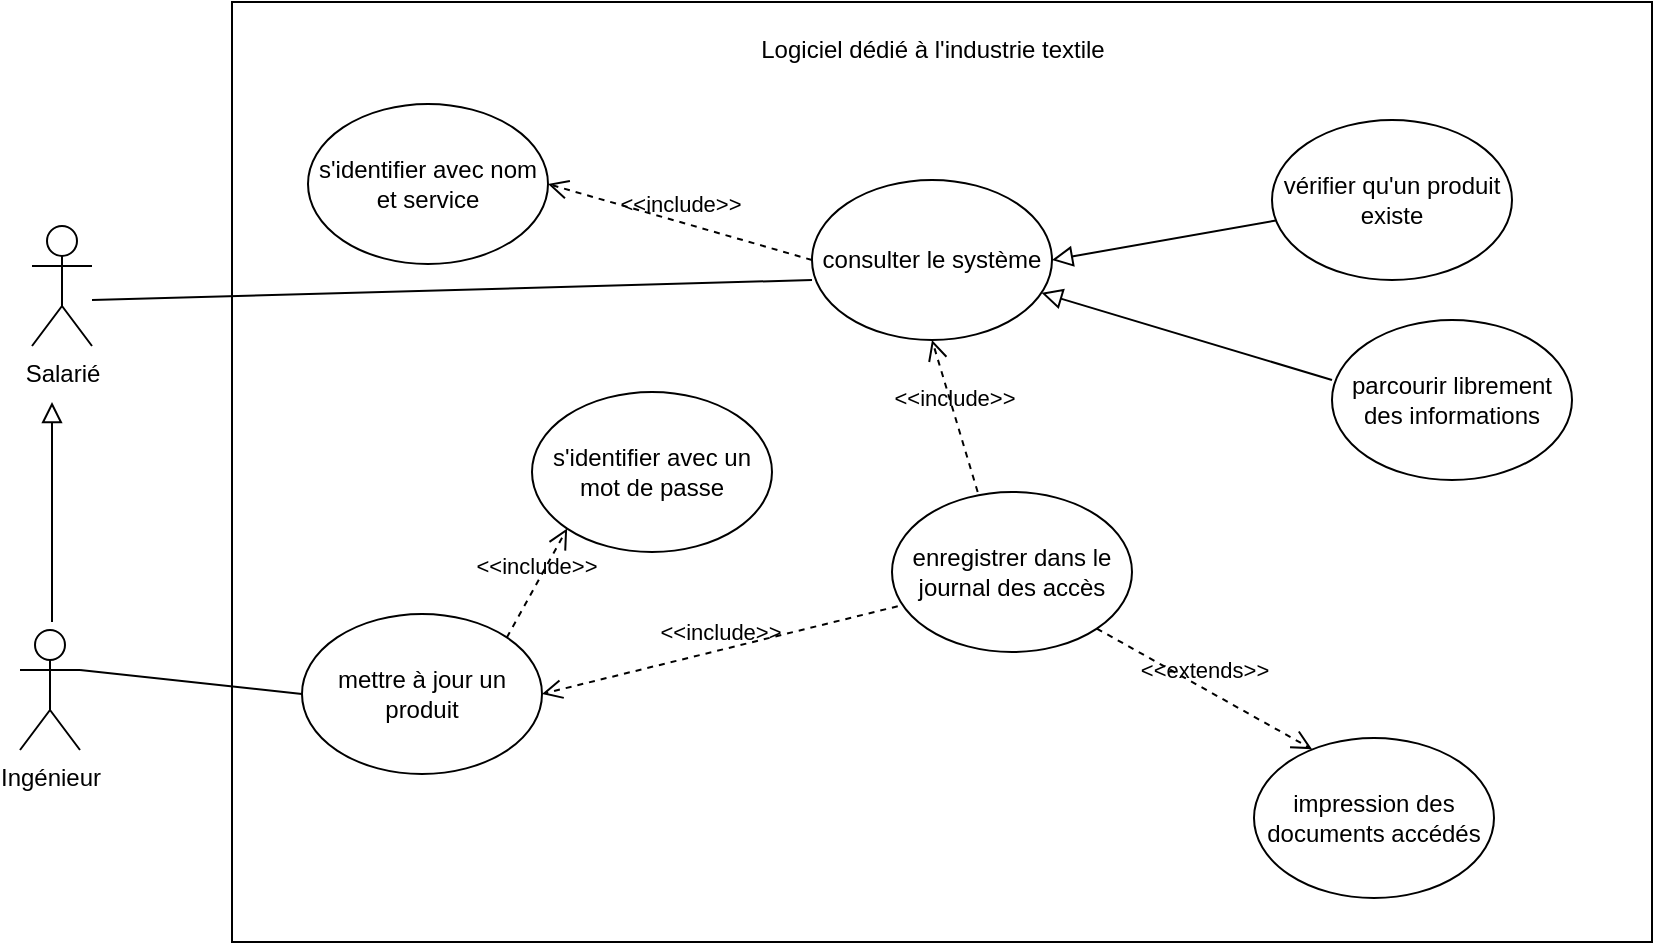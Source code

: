 <mxfile version="15.5.5" type="github">
  <diagram id="yNoFTsAn39vmrBhyO2Z6" name="Page-1">
    <mxGraphModel dx="1357" dy="664" grid="1" gridSize="10" guides="1" tooltips="1" connect="1" arrows="1" fold="1" page="1" pageScale="1" pageWidth="827" pageHeight="1169" math="0" shadow="0">
      <root>
        <mxCell id="0" />
        <mxCell id="1" parent="0" />
        <mxCell id="JfY9R7hhSeFoNyV27G2a-1" value="" style="rounded=0;whiteSpace=wrap;html=1;" vertex="1" parent="1">
          <mxGeometry x="250" y="71" width="710" height="470" as="geometry" />
        </mxCell>
        <mxCell id="JfY9R7hhSeFoNyV27G2a-2" value="Logiciel dédié à l&#39;industrie textile" style="text;html=1;strokeColor=none;fillColor=none;align=center;verticalAlign=middle;whiteSpace=wrap;rounded=0;" vertex="1" parent="1">
          <mxGeometry x="507.5" y="80" width="185" height="30" as="geometry" />
        </mxCell>
        <mxCell id="JfY9R7hhSeFoNyV27G2a-3" value="Salarié" style="shape=umlActor;verticalLabelPosition=bottom;verticalAlign=top;html=1;outlineConnect=0;" vertex="1" parent="1">
          <mxGeometry x="150" y="183" width="30" height="60" as="geometry" />
        </mxCell>
        <mxCell id="JfY9R7hhSeFoNyV27G2a-4" value="consulter le système" style="ellipse;whiteSpace=wrap;html=1;" vertex="1" parent="1">
          <mxGeometry x="540" y="160" width="120" height="80" as="geometry" />
        </mxCell>
        <mxCell id="JfY9R7hhSeFoNyV27G2a-5" value="vérifier qu&#39;un produit existe" style="ellipse;whiteSpace=wrap;html=1;" vertex="1" parent="1">
          <mxGeometry x="770" y="130" width="120" height="80" as="geometry" />
        </mxCell>
        <mxCell id="JfY9R7hhSeFoNyV27G2a-7" value="parcourir librement des informations" style="ellipse;whiteSpace=wrap;html=1;" vertex="1" parent="1">
          <mxGeometry x="800" y="230" width="120" height="80" as="geometry" />
        </mxCell>
        <mxCell id="JfY9R7hhSeFoNyV27G2a-8" value="s&#39;identifier avec nom et service" style="ellipse;whiteSpace=wrap;html=1;" vertex="1" parent="1">
          <mxGeometry x="288" y="122" width="120" height="80" as="geometry" />
        </mxCell>
        <mxCell id="JfY9R7hhSeFoNyV27G2a-9" value="&amp;lt;&amp;lt;include&amp;gt;&amp;gt;" style="endArrow=open;startArrow=none;endFill=0;startFill=0;endSize=8;html=1;verticalAlign=bottom;dashed=1;labelBackgroundColor=none;rounded=0;entryX=1;entryY=0.5;entryDx=0;entryDy=0;exitX=0;exitY=0.5;exitDx=0;exitDy=0;" edge="1" parent="1" source="JfY9R7hhSeFoNyV27G2a-4" target="JfY9R7hhSeFoNyV27G2a-8">
          <mxGeometry width="160" relative="1" as="geometry">
            <mxPoint x="290" y="310" as="sourcePoint" />
            <mxPoint x="450" y="310" as="targetPoint" />
          </mxGeometry>
        </mxCell>
        <mxCell id="JfY9R7hhSeFoNyV27G2a-11" value="" style="endArrow=none;startArrow=none;endFill=0;startFill=0;endSize=8;html=1;verticalAlign=bottom;labelBackgroundColor=none;strokeWidth=1;rounded=0;" edge="1" parent="1">
          <mxGeometry width="160" relative="1" as="geometry">
            <mxPoint x="180" y="220" as="sourcePoint" />
            <mxPoint x="540" y="210" as="targetPoint" />
          </mxGeometry>
        </mxCell>
        <mxCell id="JfY9R7hhSeFoNyV27G2a-14" value="" style="endArrow=block;startArrow=none;endFill=0;startFill=0;endSize=8;html=1;verticalAlign=bottom;labelBackgroundColor=none;strokeWidth=1;rounded=0;" edge="1" parent="1" target="JfY9R7hhSeFoNyV27G2a-4">
          <mxGeometry width="160" relative="1" as="geometry">
            <mxPoint x="800" y="260" as="sourcePoint" />
            <mxPoint x="570" y="370" as="targetPoint" />
          </mxGeometry>
        </mxCell>
        <mxCell id="JfY9R7hhSeFoNyV27G2a-15" value="" style="endArrow=block;startArrow=none;endFill=0;startFill=0;endSize=8;html=1;verticalAlign=bottom;labelBackgroundColor=none;strokeWidth=1;rounded=0;entryX=1;entryY=0.5;entryDx=0;entryDy=0;" edge="1" parent="1" source="JfY9R7hhSeFoNyV27G2a-5" target="JfY9R7hhSeFoNyV27G2a-4">
          <mxGeometry width="160" relative="1" as="geometry">
            <mxPoint x="419" y="383" as="sourcePoint" />
            <mxPoint x="460" y="336.0" as="targetPoint" />
          </mxGeometry>
        </mxCell>
        <mxCell id="JfY9R7hhSeFoNyV27G2a-16" value="Ingénieur" style="shape=umlActor;verticalLabelPosition=bottom;verticalAlign=top;html=1;" vertex="1" parent="1">
          <mxGeometry x="144" y="385" width="30" height="60" as="geometry" />
        </mxCell>
        <mxCell id="JfY9R7hhSeFoNyV27G2a-17" value="" style="endArrow=block;startArrow=none;endFill=0;startFill=0;endSize=8;html=1;verticalAlign=bottom;labelBackgroundColor=none;strokeWidth=1;rounded=0;" edge="1" parent="1">
          <mxGeometry width="160" relative="1" as="geometry">
            <mxPoint x="160" y="381" as="sourcePoint" />
            <mxPoint x="160" y="271" as="targetPoint" />
          </mxGeometry>
        </mxCell>
        <mxCell id="JfY9R7hhSeFoNyV27G2a-18" value="s&#39;identifier avec un mot de passe" style="ellipse;whiteSpace=wrap;html=1;" vertex="1" parent="1">
          <mxGeometry x="400" y="266" width="120" height="80" as="geometry" />
        </mxCell>
        <mxCell id="JfY9R7hhSeFoNyV27G2a-20" value="mettre à jour un produit" style="ellipse;whiteSpace=wrap;html=1;" vertex="1" parent="1">
          <mxGeometry x="285" y="377" width="120" height="80" as="geometry" />
        </mxCell>
        <mxCell id="JfY9R7hhSeFoNyV27G2a-21" value="" style="endArrow=none;startArrow=none;endFill=0;startFill=0;endSize=8;html=1;verticalAlign=bottom;labelBackgroundColor=none;strokeWidth=1;rounded=0;entryX=0;entryY=0.5;entryDx=0;entryDy=0;exitX=1;exitY=0.333;exitDx=0;exitDy=0;exitPerimeter=0;" edge="1" parent="1" source="JfY9R7hhSeFoNyV27G2a-16" target="JfY9R7hhSeFoNyV27G2a-20">
          <mxGeometry width="160" relative="1" as="geometry">
            <mxPoint x="183" y="430" as="sourcePoint" />
            <mxPoint x="301.44" y="327.44" as="targetPoint" />
          </mxGeometry>
        </mxCell>
        <mxCell id="JfY9R7hhSeFoNyV27G2a-22" value="&amp;lt;&amp;lt;include&amp;gt;&amp;gt;" style="endArrow=open;startArrow=none;endFill=0;startFill=0;endSize=8;html=1;verticalAlign=bottom;dashed=1;labelBackgroundColor=none;rounded=0;entryX=0;entryY=1;entryDx=0;entryDy=0;exitX=1;exitY=0;exitDx=0;exitDy=0;" edge="1" parent="1" source="JfY9R7hhSeFoNyV27G2a-20" target="JfY9R7hhSeFoNyV27G2a-18">
          <mxGeometry width="160" relative="1" as="geometry">
            <mxPoint x="534" y="374" as="sourcePoint" />
            <mxPoint x="402" y="336" as="targetPoint" />
          </mxGeometry>
        </mxCell>
        <mxCell id="JfY9R7hhSeFoNyV27G2a-27" value="enregistrer dans le journal des accès" style="ellipse;whiteSpace=wrap;html=1;" vertex="1" parent="1">
          <mxGeometry x="580" y="316" width="120" height="80" as="geometry" />
        </mxCell>
        <mxCell id="JfY9R7hhSeFoNyV27G2a-28" value="impression des documents accédés" style="ellipse;whiteSpace=wrap;html=1;" vertex="1" parent="1">
          <mxGeometry x="761" y="439" width="120" height="80" as="geometry" />
        </mxCell>
        <mxCell id="JfY9R7hhSeFoNyV27G2a-29" value="&amp;lt;&amp;lt;extends&amp;gt;&amp;gt;" style="endArrow=open;startArrow=none;endFill=0;startFill=0;endSize=8;html=1;verticalAlign=bottom;dashed=1;labelBackgroundColor=none;rounded=0;entryX=0.242;entryY=0.07;entryDx=0;entryDy=0;exitX=1;exitY=1;exitDx=0;exitDy=0;entryPerimeter=0;" edge="1" parent="1" source="JfY9R7hhSeFoNyV27G2a-27" target="JfY9R7hhSeFoNyV27G2a-28">
          <mxGeometry width="160" relative="1" as="geometry">
            <mxPoint x="459.426" y="398.716" as="sourcePoint" />
            <mxPoint x="489.574" y="344.284" as="targetPoint" />
          </mxGeometry>
        </mxCell>
        <mxCell id="JfY9R7hhSeFoNyV27G2a-30" value="&amp;lt;&amp;lt;include&amp;gt;&amp;gt;" style="endArrow=open;startArrow=none;endFill=0;startFill=0;endSize=8;html=1;verticalAlign=bottom;dashed=1;labelBackgroundColor=none;rounded=0;entryX=0.5;entryY=1;entryDx=0;entryDy=0;exitX=0.357;exitY=0;exitDx=0;exitDy=0;exitPerimeter=0;" edge="1" parent="1" source="JfY9R7hhSeFoNyV27G2a-27" target="JfY9R7hhSeFoNyV27G2a-4">
          <mxGeometry width="160" relative="1" as="geometry">
            <mxPoint x="620" y="310" as="sourcePoint" />
            <mxPoint x="427.574" y="344.284" as="targetPoint" />
          </mxGeometry>
        </mxCell>
        <mxCell id="JfY9R7hhSeFoNyV27G2a-31" value="&amp;lt;&amp;lt;include&amp;gt;&amp;gt;" style="endArrow=open;startArrow=none;endFill=0;startFill=0;endSize=8;html=1;verticalAlign=bottom;dashed=1;labelBackgroundColor=none;rounded=0;entryX=1;entryY=0.5;entryDx=0;entryDy=0;exitX=0.024;exitY=0.714;exitDx=0;exitDy=0;exitPerimeter=0;" edge="1" parent="1" source="JfY9R7hhSeFoNyV27G2a-27" target="JfY9R7hhSeFoNyV27G2a-20">
          <mxGeometry width="160" relative="1" as="geometry">
            <mxPoint x="632.84" y="326.0" as="sourcePoint" />
            <mxPoint x="610" y="250" as="targetPoint" />
          </mxGeometry>
        </mxCell>
      </root>
    </mxGraphModel>
  </diagram>
</mxfile>
